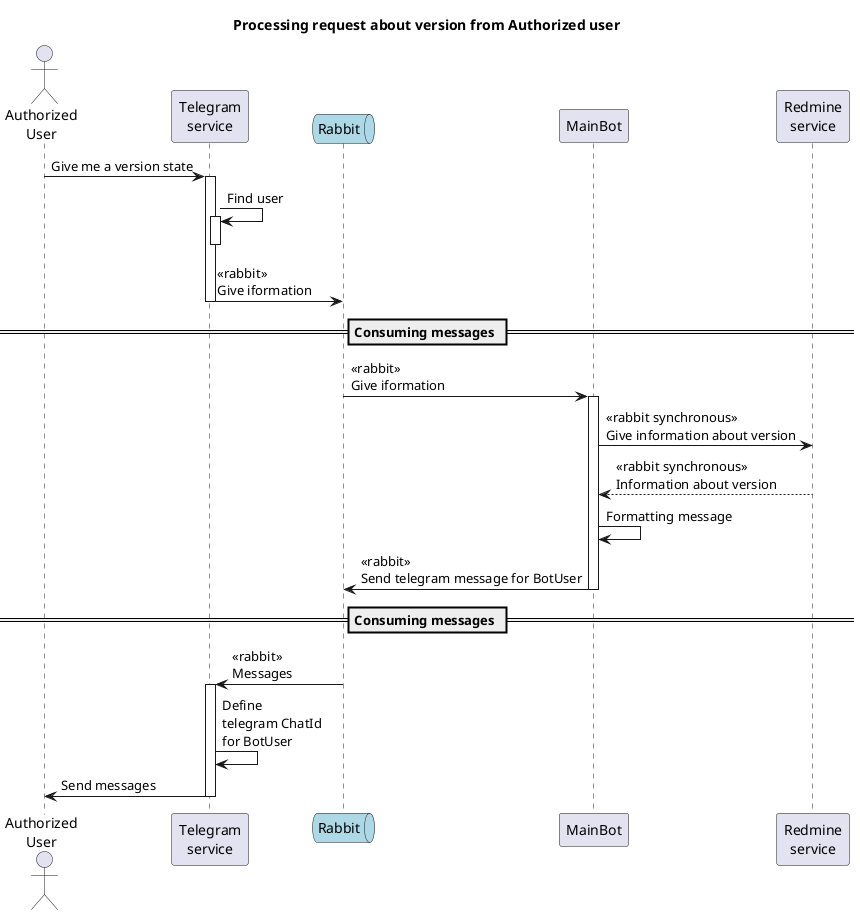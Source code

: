 @startuml Processing user request

title Processing request about version from Authorized user

actor "Authorized\nUser" as usr
participant "Telegram\nservice" as tg
queue "Rabbit" as rabbit #LightBlue
participant "MainBot" as mb
participant "Redmine\nservice" as redmine

usr -> tg ++: Give me a version state
tg -> tg ++ : Find user
deactivate tg
tg -> rabbit --: <<rabbit>>\nGive iformation
== Consuming messages ==
rabbit -> mb ++: <<rabbit>>\nGive iformation
mb -> redmine :  <<rabbit synchronous>>\nGive information about version
redmine --> mb : <<rabbit synchronous>>\nInformation about version
mb -> mb : Formatting message
mb -> rabbit -- : <<rabbit>>\nSend telegram message for BotUser
== Consuming messages ==
rabbit -> tg ++ : <<rabbit>>\nMessages
tg -> tg : Define\ntelegram ChatId\nfor BotUser
tg -> usr -- : Send messages

@enduml